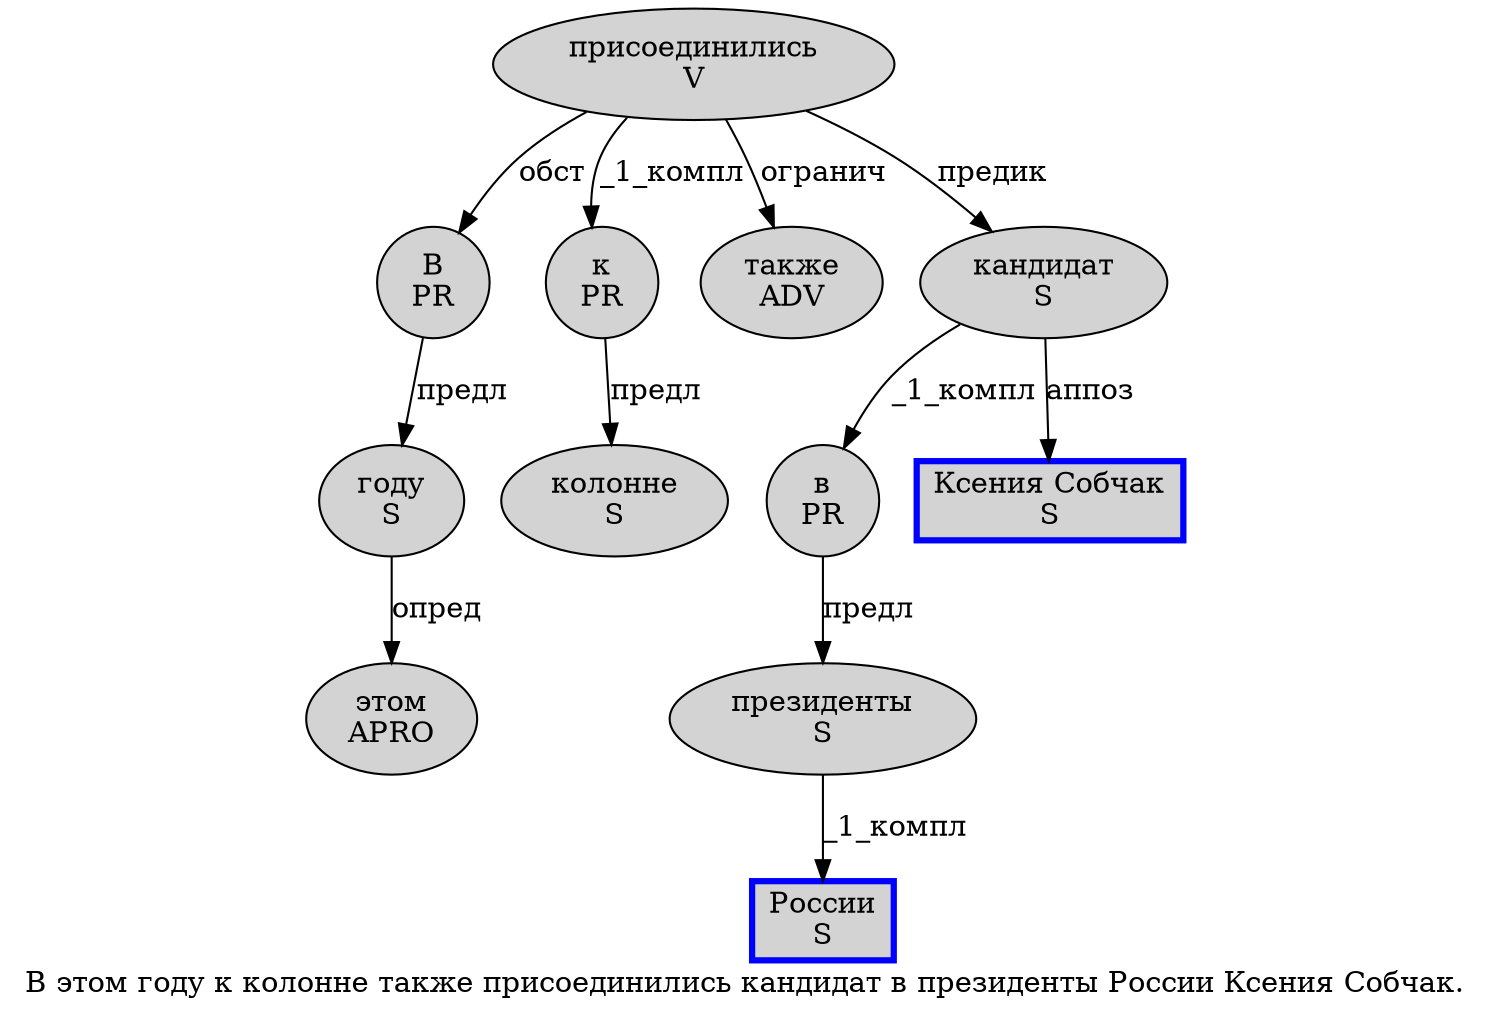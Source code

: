 digraph SENTENCE_1144 {
	graph [label="В этом году к колонне также присоединились кандидат в президенты России Ксения Собчак."]
	node [style=filled]
		0 [label="В
PR" color="" fillcolor=lightgray penwidth=1 shape=ellipse]
		1 [label="этом
APRO" color="" fillcolor=lightgray penwidth=1 shape=ellipse]
		2 [label="году
S" color="" fillcolor=lightgray penwidth=1 shape=ellipse]
		3 [label="к
PR" color="" fillcolor=lightgray penwidth=1 shape=ellipse]
		4 [label="колонне
S" color="" fillcolor=lightgray penwidth=1 shape=ellipse]
		5 [label="также
ADV" color="" fillcolor=lightgray penwidth=1 shape=ellipse]
		6 [label="присоединились
V" color="" fillcolor=lightgray penwidth=1 shape=ellipse]
		7 [label="кандидат
S" color="" fillcolor=lightgray penwidth=1 shape=ellipse]
		8 [label="в
PR" color="" fillcolor=lightgray penwidth=1 shape=ellipse]
		9 [label="президенты
S" color="" fillcolor=lightgray penwidth=1 shape=ellipse]
		10 [label="России
S" color=blue fillcolor=lightgray penwidth=3 shape=box]
		11 [label="Ксения Собчак
S" color=blue fillcolor=lightgray penwidth=3 shape=box]
			9 -> 10 [label="_1_компл"]
			6 -> 0 [label="обст"]
			6 -> 3 [label="_1_компл"]
			6 -> 5 [label="огранич"]
			6 -> 7 [label="предик"]
			2 -> 1 [label="опред"]
			0 -> 2 [label="предл"]
			3 -> 4 [label="предл"]
			8 -> 9 [label="предл"]
			7 -> 8 [label="_1_компл"]
			7 -> 11 [label="аппоз"]
}